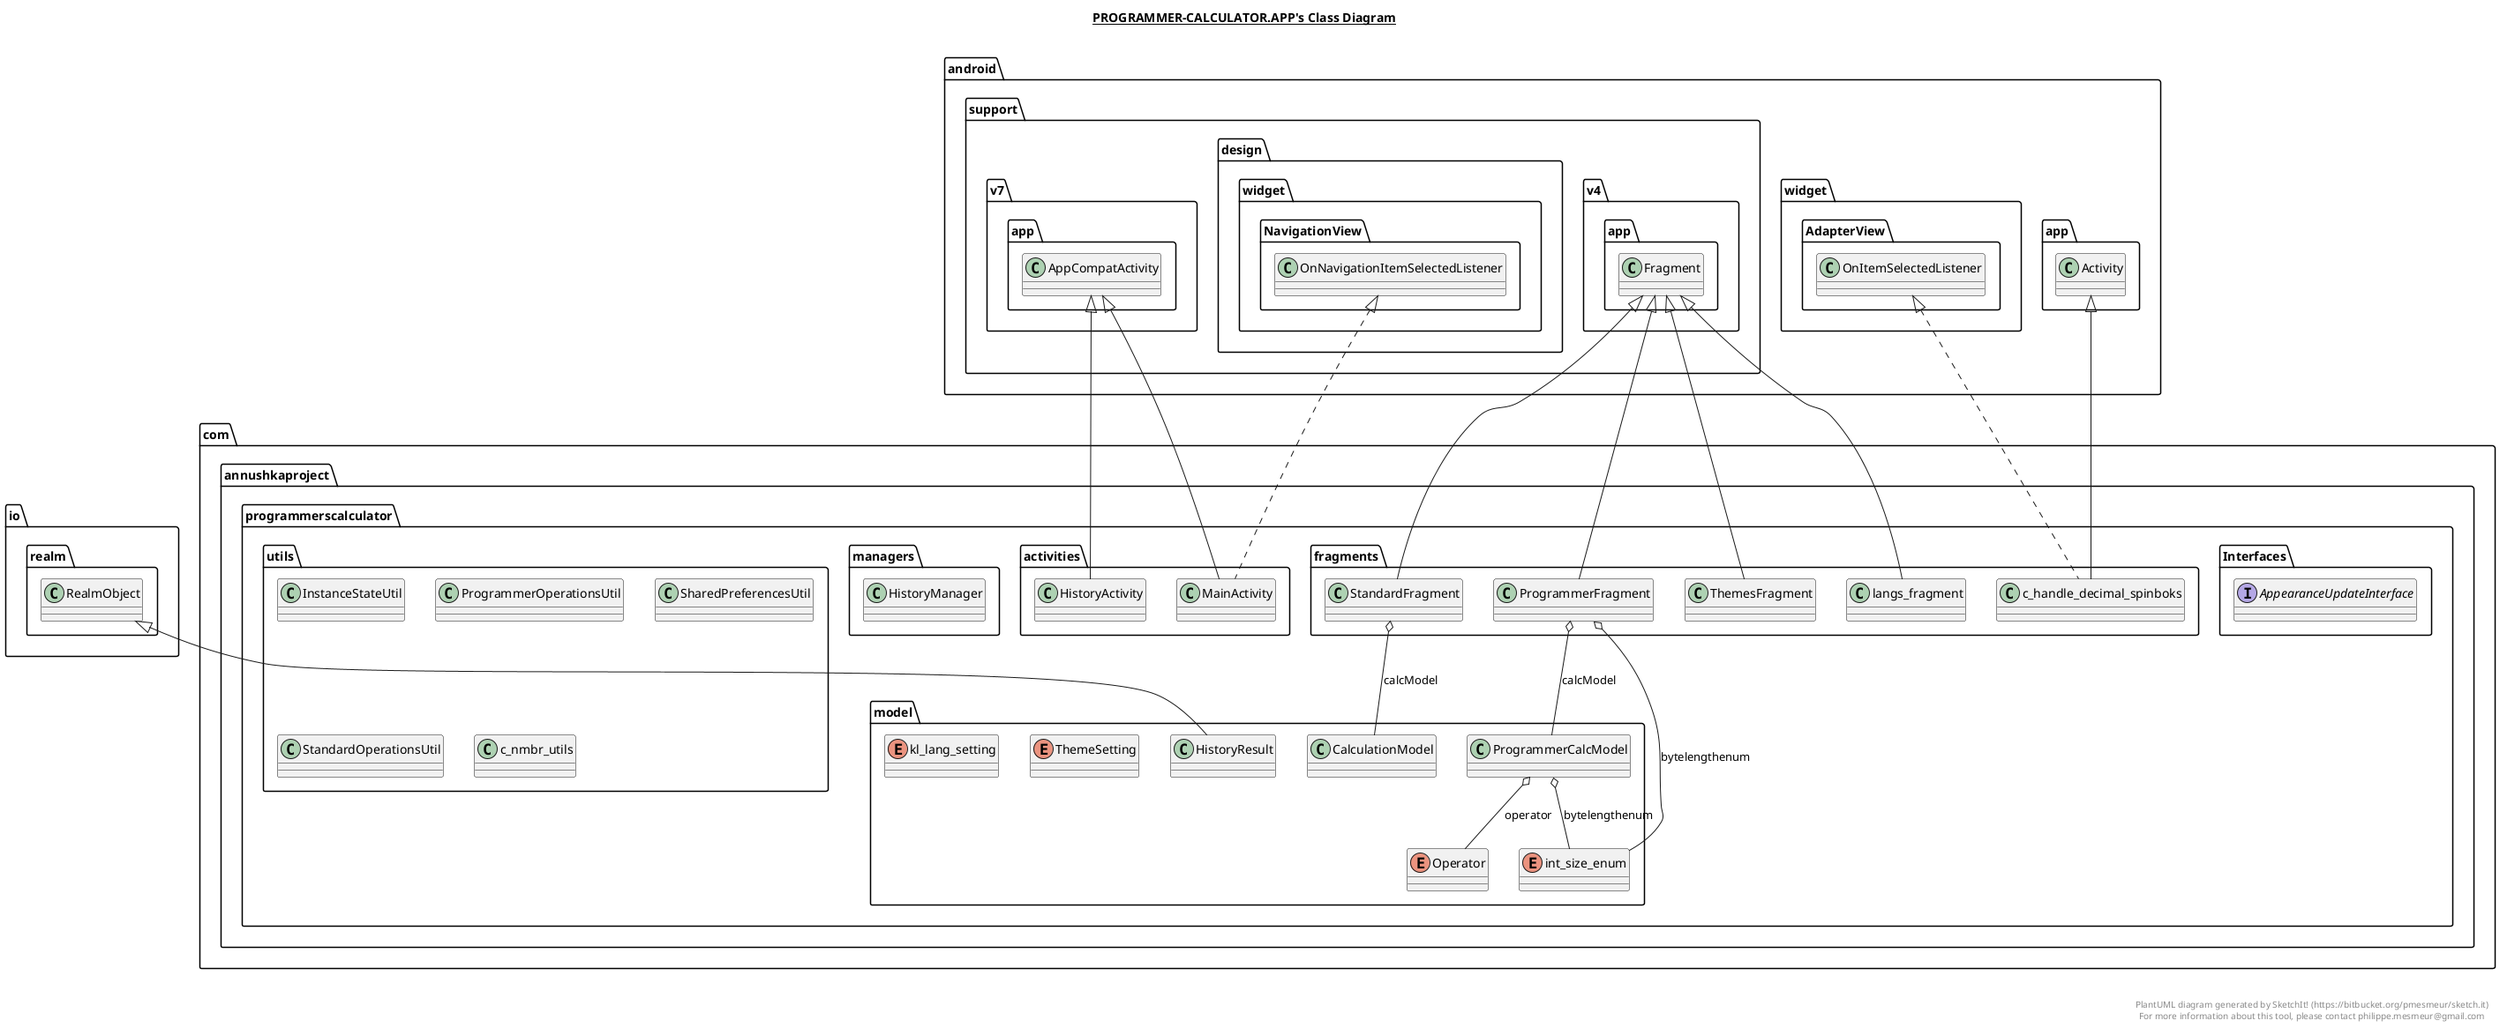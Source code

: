 @startuml

title __PROGRAMMER-CALCULATOR.APP's Class Diagram__\n

  namespace com.annushkaproject.programmerscalculator {
    namespace Interfaces {
      interface com.annushkaproject.programmerscalculator.Interfaces.AppearanceUpdateInterface {
      }
    }
  }
  

  namespace com.annushkaproject.programmerscalculator {
    namespace activities {
      class com.annushkaproject.programmerscalculator.activities.HistoryActivity {
      }
    }
  }
  

  namespace com.annushkaproject.programmerscalculator {
    namespace activities {
      class com.annushkaproject.programmerscalculator.activities.MainActivity {
      }
    }
  }
  

  namespace com.annushkaproject.programmerscalculator {
    namespace fragments {
      class com.annushkaproject.programmerscalculator.fragments.ProgrammerFragment {
      }
    }
  }
  

  namespace com.annushkaproject.programmerscalculator {
    namespace fragments {
      class com.annushkaproject.programmerscalculator.fragments.StandardFragment {
      }
    }
  }
  

  namespace com.annushkaproject.programmerscalculator {
    namespace fragments {
      class com.annushkaproject.programmerscalculator.fragments.ThemesFragment {
      }
    }
  }
  

  namespace com.annushkaproject.programmerscalculator {
    namespace fragments {
      class com.annushkaproject.programmerscalculator.fragments.c_handle_decimal_spinboks {
      }
    }
  }
  

  namespace com.annushkaproject.programmerscalculator {
    namespace fragments {
      class com.annushkaproject.programmerscalculator.fragments.langs_fragment {
      }
    }
  }
  

  namespace com.annushkaproject.programmerscalculator {
    namespace managers {
      class com.annushkaproject.programmerscalculator.managers.HistoryManager {
      }
    }
  }
  

  namespace com.annushkaproject.programmerscalculator {
    namespace model {
      class com.annushkaproject.programmerscalculator.model.CalculationModel {
      }
    }
  }
  

  namespace com.annushkaproject.programmerscalculator {
    namespace model {
      class com.annushkaproject.programmerscalculator.model.HistoryResult {
      }
    }
  }
  

  namespace com.annushkaproject.programmerscalculator {
    namespace model {
      enum Operator {
      }
    }
  }
  

  namespace com.annushkaproject.programmerscalculator {
    namespace model {
      class com.annushkaproject.programmerscalculator.model.ProgrammerCalcModel {
      }
    }
  }
  

  namespace com.annushkaproject.programmerscalculator {
    namespace model {
      enum ThemeSetting {
      }
    }
  }
  

  namespace com.annushkaproject.programmerscalculator {
    namespace model {
      enum int_size_enum {
      }
    }
  }
  

  namespace com.annushkaproject.programmerscalculator {
    namespace model {
      enum kl_lang_setting {
      }
    }
  }
  

  namespace com.annushkaproject.programmerscalculator {
    namespace utils {
      class com.annushkaproject.programmerscalculator.utils.InstanceStateUtil {
      }
    }
  }
  

  namespace com.annushkaproject.programmerscalculator {
    namespace utils {
      class com.annushkaproject.programmerscalculator.utils.ProgrammerOperationsUtil {
      }
    }
  }
  

  namespace com.annushkaproject.programmerscalculator {
    namespace utils {
      class com.annushkaproject.programmerscalculator.utils.SharedPreferencesUtil {
      }
    }
  }
  

  namespace com.annushkaproject.programmerscalculator {
    namespace utils {
      class com.annushkaproject.programmerscalculator.utils.StandardOperationsUtil {
      }
    }
  }
  

  namespace com.annushkaproject.programmerscalculator {
    namespace utils {
      class com.annushkaproject.programmerscalculator.utils.c_nmbr_utils {
      }
    }
  }
  

  com.annushkaproject.programmerscalculator.activities.HistoryActivity -up-|> android.support.v7.app.AppCompatActivity
  com.annushkaproject.programmerscalculator.activities.MainActivity .up.|> android.support.design.widget.NavigationView.OnNavigationItemSelectedListener
  com.annushkaproject.programmerscalculator.activities.MainActivity -up-|> android.support.v7.app.AppCompatActivity
  com.annushkaproject.programmerscalculator.fragments.ProgrammerFragment -up-|> android.support.v4.app.Fragment
  com.annushkaproject.programmerscalculator.fragments.ProgrammerFragment o-- com.annushkaproject.programmerscalculator.model.int_size_enum : bytelengthenum
  com.annushkaproject.programmerscalculator.fragments.ProgrammerFragment o-- com.annushkaproject.programmerscalculator.model.ProgrammerCalcModel : calcModel
  com.annushkaproject.programmerscalculator.fragments.StandardFragment -up-|> android.support.v4.app.Fragment
  com.annushkaproject.programmerscalculator.fragments.StandardFragment o-- com.annushkaproject.programmerscalculator.model.CalculationModel : calcModel
  com.annushkaproject.programmerscalculator.fragments.ThemesFragment -up-|> android.support.v4.app.Fragment
  com.annushkaproject.programmerscalculator.fragments.c_handle_decimal_spinboks .up.|> android.widget.AdapterView.OnItemSelectedListener
  com.annushkaproject.programmerscalculator.fragments.c_handle_decimal_spinboks -up-|> android.app.Activity
  com.annushkaproject.programmerscalculator.fragments.langs_fragment -up-|> android.support.v4.app.Fragment
  com.annushkaproject.programmerscalculator.model.HistoryResult -up-|> io.realm.RealmObject
  com.annushkaproject.programmerscalculator.model.ProgrammerCalcModel o-- com.annushkaproject.programmerscalculator.model.int_size_enum : bytelengthenum
  com.annushkaproject.programmerscalculator.model.ProgrammerCalcModel o-- com.annushkaproject.programmerscalculator.model.Operator : operator


right footer


PlantUML diagram generated by SketchIt! (https://bitbucket.org/pmesmeur/sketch.it)
For more information about this tool, please contact philippe.mesmeur@gmail.com
endfooter

@enduml
